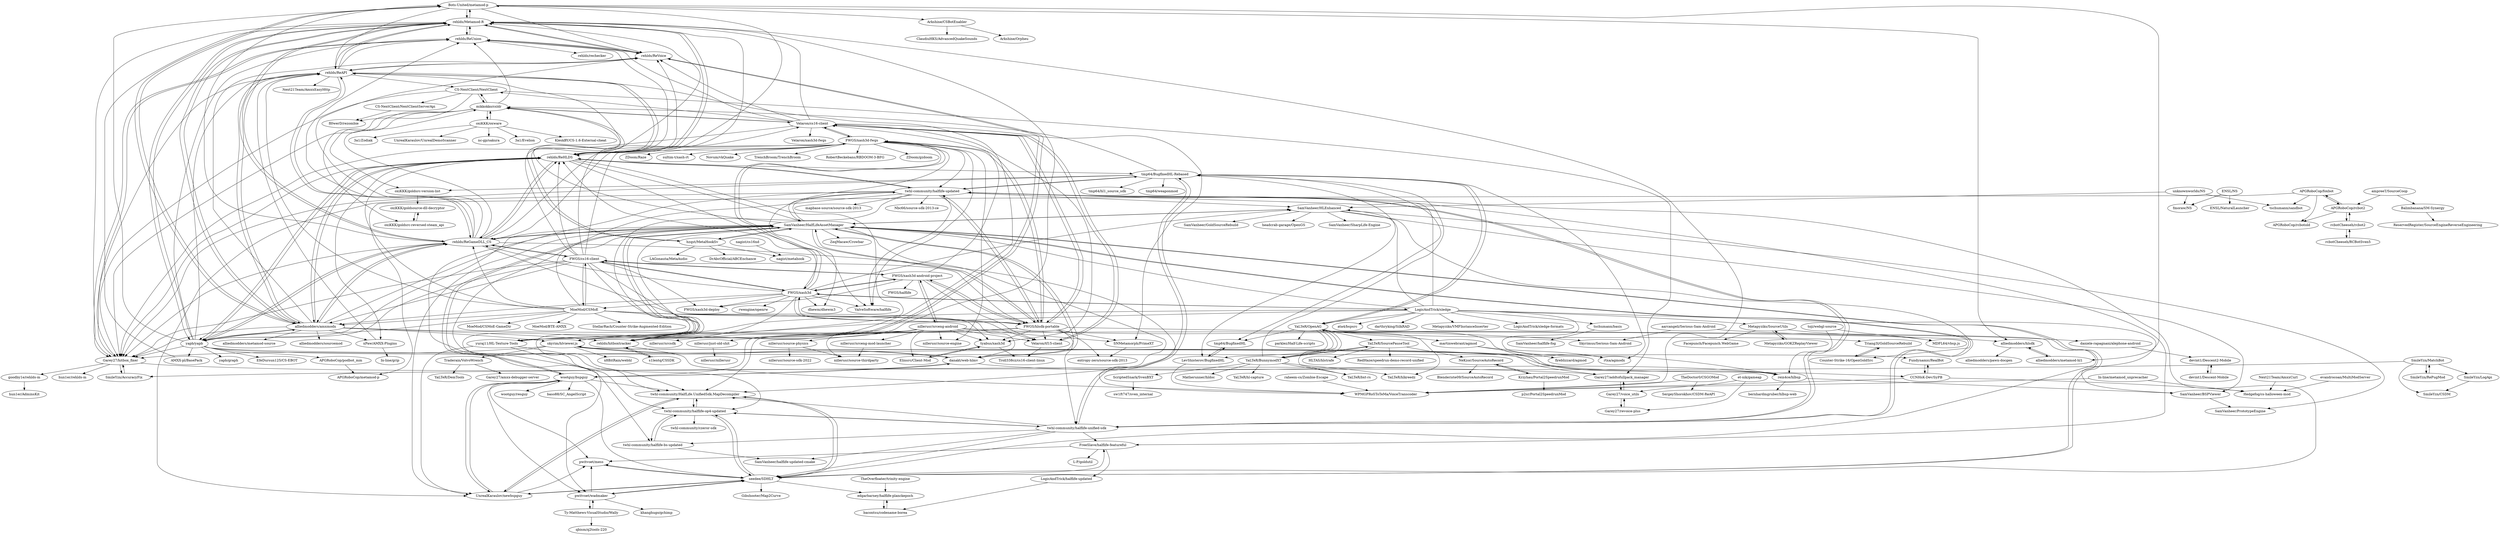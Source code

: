 digraph G {
"Bots-United/metamod-p" -> "rehlds/Metamod-R"
"Bots-United/metamod-p" -> "rehlds/ReVoice"
"Bots-United/metamod-p" -> "alliedmodders/metamod-hl1"
"Bots-United/metamod-p" -> "alliedmodders/amxmodx"
"Bots-United/metamod-p" -> "Arkshine/CSBotEnabler"
"Bots-United/metamod-p" -> "rehlds/ReAPI"
"Bots-United/metamod-p" -> "alliedmodders/hlsdk"
"alliedmodders/amxmodx" -> "rehlds/ReHLDS"
"alliedmodders/amxmodx" -> "rehlds/ReAPI"
"alliedmodders/amxmodx" -> "rehlds/ReGameDLL_CS"
"alliedmodders/amxmodx" -> "rehlds/Metamod-R"
"alliedmodders/amxmodx" -> "Bots-United/metamod-p"
"alliedmodders/amxmodx" -> "yapb/yapb"
"alliedmodders/amxmodx" -> "rehlds/ReVoice"
"alliedmodders/amxmodx" -> "Garey27/hitbox_fixer"
"alliedmodders/amxmodx" -> "alliedmodders/metamod-source" ["e"=1]
"alliedmodders/amxmodx" -> "SamVanheer/HalfLifeAssetManager"
"alliedmodders/amxmodx" -> "xPaw/AMXX-Plugins"
"alliedmodders/amxmodx" -> "alliedmodders/sourcemod" ["e"=1]
"alliedmodders/amxmodx" -> "alliedmodders/hlsdk"
"alliedmodders/amxmodx" -> "skyrim/hlviewer.js"
"alliedmodders/amxmodx" -> "rehlds/hitboxtracker"
"AMXX-pl/BasePack" -> "rehlds/Metamod-R"
"FWGS/xash3d-fwgs" -> "FWGS/xash3d"
"FWGS/xash3d-fwgs" -> "FWGS/hlsdk-portable"
"FWGS/xash3d-fwgs" -> "Velaron/cs16-client"
"FWGS/xash3d-fwgs" -> "nillerusr/source-engine" ["e"=1]
"FWGS/xash3d-fwgs" -> "ZDoom/Raze" ["e"=1]
"FWGS/xash3d-fwgs" -> "sultim-t/xash-rt" ["e"=1]
"FWGS/xash3d-fwgs" -> "ValveSoftware/halflife" ["e"=1]
"FWGS/xash3d-fwgs" -> "twhl-community/halflife-updated"
"FWGS/xash3d-fwgs" -> "dhewm/dhewm3" ["e"=1]
"FWGS/xash3d-fwgs" -> "Novum/vkQuake" ["e"=1]
"FWGS/xash3d-fwgs" -> "TrenchBroom/TrenchBroom" ["e"=1]
"FWGS/xash3d-fwgs" -> "RobertBeckebans/RBDOOM-3-BFG" ["e"=1]
"FWGS/xash3d-fwgs" -> "ZDoom/gzdoom" ["e"=1]
"FWGS/xash3d-fwgs" -> "rehlds/ReHLDS"
"FWGS/xash3d-fwgs" -> "rehlds/ReGameDLL_CS"
"twhl-community/halflife-updated" -> "twhl-community/halflife-unified-sdk"
"twhl-community/halflife-updated" -> "SamVanheer/HalfLifeAssetManager"
"twhl-community/halflife-updated" -> "twhl-community/halflife-op4-updated"
"twhl-community/halflife-updated" -> "FWGS/hlsdk-portable"
"twhl-community/halflife-updated" -> "mapbase-source/source-sdk-2013" ["e"=1]
"twhl-community/halflife-updated" -> "tmp64/BugfixedHL-Rebased"
"twhl-community/halflife-updated" -> "twhl-community/HalfLife.UnifiedSdk.MapDecompiler"
"twhl-community/halflife-updated" -> "twhl-community/halflife-bs-updated"
"twhl-community/halflife-updated" -> "ValveSoftware/halflife" ["e"=1]
"twhl-community/halflife-updated" -> "seedee/SDHLT"
"twhl-community/halflife-updated" -> "Nbc66/source-sdk-2013-ce" ["e"=1]
"twhl-community/halflife-updated" -> "rehlds/ReHLDS"
"twhl-community/halflife-updated" -> "UnrealKaraulov/newbspguy"
"twhl-community/halflife-updated" -> "FreeSlave/halflife-featureful"
"twhl-community/halflife-updated" -> "SamVanheer/HLEnhanced"
"twhl-community/halflife-op4-updated" -> "twhl-community/halflife-bs-updated"
"twhl-community/halflife-op4-updated" -> "twhl-community/HalfLife.UnifiedSdk.MapDecompiler"
"twhl-community/halflife-op4-updated" -> "twhl-community/halflife-unified-sdk"
"twhl-community/halflife-op4-updated" -> "seedee/SDHLT"
"twhl-community/halflife-op4-updated" -> "twhl-community/czeror-sdk"
"rcbotCheeseh/RCBotSven5" -> "rcbotCheeseh/rcbot2"
"MoeMod/CSMoE" -> "MoeMod/CSMoE-GameDir"
"MoeMod/CSMoE" -> "rehlds/ReAPI"
"MoeMod/CSMoE" -> "MoeMod/BTE-AMXX"
"MoeMod/CSMoE" -> "rehlds/ReGameDLL_CS"
"MoeMod/CSMoE" -> "StellarRach/Counter-Strike-Augmented-Edition"
"MoeMod/CSMoE" -> "FWGS/hlsdk-portable"
"MoeMod/CSMoE" -> "Velaron/tf15-client"
"MoeMod/CSMoE" -> "FWGS/cs16-client"
"MoeMod/CSMoE" -> "SamVanheer/HalfLifeAssetManager"
"MoeMod/CSMoE" -> "tyabus/xash3d"
"MoeMod/CSMoE" -> "danakt/web-hlmv"
"MoeMod/CSMoE" -> "rehlds/ReHLDS"
"MoeMod/CSMoE" -> "alliedmodders/amxmodx"
"MoeMod/CSMoE" -> "yapb/yapb"
"MoeMod/CSMoE" -> "rehlds/hitboxtracker"
"et-nik/gameap" -> "Garey27/revoice-plus"
"et-nik/gameap" -> "Garey27/voice_utils"
"unknownworlds/NS" -> "fmoraw/NS"
"unknownworlds/NS" -> "SamVanheer/HLEnhanced"
"unknownworlds/NS" -> "tschumann/sandbot"
"NeKzor/SourceAutoRecord" -> "Krzyhau/Portal2SpeedrunMod"
"NeKzor/SourceAutoRecord" -> "Blenderiste09/SourceAutoRecord"
"YaLTeR/SourcePauseTool" -> "YaLTeR/BunnymodXT"
"YaLTeR/SourcePauseTool" -> "NeKzor/SourceAutoRecord"
"YaLTeR/SourcePauseTool" -> "HLTAS/hlstrafe"
"YaLTeR/SourcePauseTool" -> "RedHaze/speedrun-demo-record-unified"
"ENSL/NS" -> "ENSL/NaturalLauncher"
"ENSL/NS" -> "fmoraw/NS"
"alliedmodders/metamod-hl1" -> "alliedmodders/hlsdk"
"tmp64/BugfixedHL" -> "LevShisterov/BugfixedHL"
"skyrim/hlviewer.js" -> "rein4ce/hlbsp"
"skyrim/hlviewer.js" -> "danakt/web-hlmv"
"skyrim/hlviewer.js" -> "x8BitRain/webhl"
"skyrim/hlviewer.js" -> "Garey27/hitbox_fixer"
"skyrim/hlviewer.js" -> "Garey27/addtofullpack_manager"
"skyrim/hlviewer.js" -> "Traderain/VolvoWrench"
"danakt/web-hlmv" -> "skyrim/hlviewer.js"
"danakt/web-hlmv" -> "rein4ce/hlbsp"
"danakt/web-hlmv" -> "wootguy/bspguy"
"danakt/web-hlmv" -> "SamVanheer/HalfLifeAssetManager"
"daniele-rapagnani/alephone-android" -> "devint1/Descent2-Mobile"
"Balimbanana/SM-Synergy" -> "ReservedRegister/SourceEngineReverseEngineering"
"rehlds/hitboxtracker" -> "rehlds/ReVoice"
"rehlds/hitboxtracker" -> "WPMGPRoSToTeMa/VoiceTranscoder"
"rehlds/hitboxtracker" -> "s1lentq/CSSDK"
"TheDoctor0/CSGOMod" -> "SergeyShorokhov/CSDM-ReAPI"
"TheDoctor0/CSGOMod" -> "WPMGPRoSToTeMa/VoiceTranscoder"
"aarcangeli/Serious-Sam-Android" -> "Skyrimus/Serious-Sam-Android"
"aarcangeli/Serious-Sam-Android" -> "daniele-rapagnani/alephone-android"
"APGRoboCop/podbot_mm" -> "APGRoboCop/metamod-p"
"APGRoboCop/rcbot2" -> "rcbotCheeseh/rcbot2"
"APGRoboCop/rcbot2" -> "APGRoboCop/foxbot"
"APGRoboCop/rcbot2" -> "APGRoboCop/rcbotold"
"Metapyziks/GOKZReplayViewer" -> "Metapyziks/SourceUtils"
"rcbotCheeseh/rcbot2" -> "rcbotCheeseh/RCBotSven5"
"rcbotCheeseh/rcbot2" -> "APGRoboCop/rcbot2"
"s1lentq/CSSDK" -> "rehlds/hitboxtracker"
"yapb/yapb" -> "rehlds/Metamod-R"
"yapb/yapb" -> "rehlds/ReGameDLL_CS"
"yapb/yapb" -> "rehlds/ReHLDS"
"yapb/yapb" -> "alliedmodders/amxmodx"
"yapb/yapb" -> "rehlds/ReAPI"
"yapb/yapb" -> "CCNHsK-Dev/SyPB"
"yapb/yapb" -> "EfeDursun125/CS-EBOT"
"yapb/yapb" -> "Bots-United/metamod-p"
"yapb/yapb" -> "Fundynamic/RealBot"
"yapb/yapb" -> "yapb/graph"
"yapb/yapb" -> "SamVanheer/HalfLifeAssetManager"
"yapb/yapb" -> "Garey27/hitbox_fixer"
"yapb/yapb" -> "APGRoboCop/podbot_mm"
"yapb/yapb" -> "AMXX-pl/BasePack"
"yapb/yapb" -> "rehlds/ReUnion"
"seedee/SDHLT" -> "pwitvoet/mess"
"seedee/SDHLT" -> "twhl-community/HalfLife.UnifiedSdk.MapDecompiler"
"seedee/SDHLT" -> "edgarbarney/halflife-planckepoch"
"seedee/SDHLT" -> "twhl-community/halflife-op4-updated"
"seedee/SDHLT" -> "Gibshooter/Map2Curve"
"seedee/SDHLT" -> "pwitvoet/wadmaker"
"seedee/SDHLT" -> "FreeSlave/halflife-featureful"
"seedee/SDHLT" -> "SamVanheer/HalfLifeAssetManager"
"seedee/SDHLT" -> "UnrealKaraulov/newbspguy"
"alliedmodders/hlsdk" -> "alliedmodders/metamod-hl1"
"alliedmodders/hlsdk" -> "alliedmodders/pawn-docgen"
"ampreeT/SourceCoop" -> "Balimbanana/SM-Synergy"
"ampreeT/SourceCoop" -> "APGRoboCop/rcbot2"
"nillerusr/srceng-android" -> "nillerusr/srceng-mod-launcher"
"nillerusr/srceng-android" -> "nillerusr/srcsdk"
"nillerusr/srceng-android" -> "nillerusr/just-old-shit"
"nillerusr/srceng-android" -> "nillerusr/source-engine" ["e"=1]
"nillerusr/srceng-android" -> "Elinsrc/Client-Mod"
"nillerusr/srceng-android" -> "tyabus/xash3d"
"nillerusr/srceng-android" -> "nillerusr/source-thirdparty"
"nillerusr/srceng-android" -> "SNMetamorph/PrimeXT"
"nillerusr/srceng-android" -> "Velaron/tf15-client"
"nillerusr/srceng-android" -> "nillerusr/source-physics"
"nillerusr/srceng-android" -> "FWGS/xash3d-android-project"
"nillerusr/srceng-android" -> "Skyrimus/Serious-Sam-Android"
"tmp64/BugfixedHL-Rebased" -> "LevShisterov/BugfixedHL"
"tmp64/BugfixedHL-Rebased" -> "YaLTeR/OpenAG"
"tmp64/BugfixedHL-Rebased" -> "rtxa/agmodx"
"tmp64/BugfixedHL-Rebased" -> "tmp64/hl1_source_sdk"
"tmp64/BugfixedHL-Rebased" -> "twhl-community/halflife-unified-sdk"
"tmp64/BugfixedHL-Rebased" -> "tmp64/BugfixedHL"
"tmp64/BugfixedHL-Rebased" -> "Garey27/hitbox_fixer"
"tmp64/BugfixedHL-Rebased" -> "oxiKKK/goldsrc-version-list"
"tmp64/BugfixedHL-Rebased" -> "tmp64/weaponmod"
"tmp64/BugfixedHL-Rebased" -> "mikkokko/csldr"
"tmp64/BugfixedHL-Rebased" -> "twhl-community/halflife-updated"
"toji/webgl-source" -> "rein4ce/hlbsp"
"toji/webgl-source" -> "MDFL64/vbsp.js"
"Velaron/tf15-client" -> "Velaron/cs16-client"
"Velaron/tf15-client" -> "Troll338cz/cs16-client-linux"
"yuraj11/HL-Texture-Tools" -> "SamVanheer/HalfLifeAssetManager"
"yuraj11/HL-Texture-Tools" -> "twhl-community/HalfLife.UnifiedSdk.MapDecompiler"
"yuraj11/HL-Texture-Tools" -> "pwitvoet/wadmaker"
"yuraj11/HL-Texture-Tools" -> "UnrealKaraulov/newbspguy"
"wootguy/bspguy" -> "UnrealKaraulov/newbspguy"
"wootguy/bspguy" -> "pwitvoet/mess"
"wootguy/bspguy" -> "twhl-community/HalfLife.UnifiedSdk.MapDecompiler"
"wootguy/bspguy" -> "SamVanheer/HalfLifeAssetManager"
"wootguy/bspguy" -> "danakt/web-hlmv"
"wootguy/bspguy" -> "wootguy/resguy"
"wootguy/bspguy" -> "baso88/SC_AngelScript"
"wootguy/bspguy" -> "seedee/SDHLT"
"wootguy/bspguy" -> "pwitvoet/wadmaker"
"SNMetamorph/PrimeXT" -> "entropy-zero/source-sdk-2013"
"Krzyhau/Portal2SpeedrunMod" -> "NeKzor/SourceAutoRecord"
"Krzyhau/Portal2SpeedrunMod" -> "p2sr/Portal2SpeedrunMod"
"YaLTeR/BunnymodXT" -> "YaLTeR/OpenAG"
"YaLTeR/BunnymodXT" -> "YaLTeR/SourcePauseTool"
"YaLTeR/BunnymodXT" -> "YaLTeR/bxt-rs"
"YaLTeR/BunnymodXT" -> "YaLTeR/hl-capture"
"YaLTeR/BunnymodXT" -> "tmp64/BugfixedHL-Rebased"
"YaLTeR/BunnymodXT" -> "ScriptedSnark/SvenBXT"
"YaLTeR/BunnymodXT" -> "YaLTeR/hlkreedz"
"YaLTeR/BunnymodXT" -> "Matherunner/hldoc"
"tyabus/xash3d" -> "Troll338cz/cs16-client-linux"
"tyabus/xash3d" -> "Elinsrc/Client-Mod"
"Garey27/addtofullpack_manager" -> "Garey27/voice_utils"
"pwitvoet/mess" -> "seedee/SDHLT"
"LogicAndTrick/halflife-updated" -> "bacontsu/codename-borea"
"rehlds/ReGameDLL_CS" -> "rehlds/ReHLDS"
"rehlds/ReGameDLL_CS" -> "rehlds/ReAPI"
"rehlds/ReGameDLL_CS" -> "rehlds/Metamod-R"
"rehlds/ReGameDLL_CS" -> "alliedmodders/amxmodx"
"rehlds/ReGameDLL_CS" -> "yapb/yapb"
"rehlds/ReGameDLL_CS" -> "rehlds/ReVoice"
"rehlds/ReGameDLL_CS" -> "Garey27/hitbox_fixer"
"rehlds/ReGameDLL_CS" -> "rehlds/ReUnion"
"rehlds/ReGameDLL_CS" -> "SamVanheer/HalfLifeAssetManager"
"rehlds/ReGameDLL_CS" -> "Bots-United/metamod-p"
"rehlds/ReGameDLL_CS" -> "FWGS/cs16-client"
"rehlds/ReGameDLL_CS" -> "rehlds/hitboxtracker"
"rehlds/ReGameDLL_CS" -> "mikkokko/csldr"
"rehlds/ReGameDLL_CS" -> "Velaron/cs16-client"
"rehlds/ReGameDLL_CS" -> "WPMGPRoSToTeMa/VoiceTranscoder"
"rehlds/ReHLDS" -> "rehlds/ReGameDLL_CS"
"rehlds/ReHLDS" -> "rehlds/ReAPI"
"rehlds/ReHLDS" -> "rehlds/Metamod-R"
"rehlds/ReHLDS" -> "alliedmodders/amxmodx"
"rehlds/ReHLDS" -> "yapb/yapb"
"rehlds/ReHLDS" -> "Bots-United/metamod-p"
"rehlds/ReHLDS" -> "rehlds/ReVoice"
"rehlds/ReHLDS" -> "SamVanheer/HalfLifeAssetManager"
"rehlds/ReHLDS" -> "rehlds/ReUnion"
"rehlds/ReHLDS" -> "Garey27/hitbox_fixer"
"rehlds/ReHLDS" -> "xPaw/AMXX-Plugins"
"rehlds/ReHLDS" -> "twhl-community/halflife-updated"
"rehlds/ReHLDS" -> "rehlds/hitboxtracker"
"rehlds/ReHLDS" -> "ValveSoftware/halflife" ["e"=1]
"rehlds/ReHLDS" -> "tmp64/BugfixedHL-Rebased"
"FWGS/xash3d" -> "FWGS/xash3d-fwgs"
"FWGS/xash3d" -> "FWGS/xash3d-android-project"
"FWGS/xash3d" -> "FWGS/cs16-client"
"FWGS/xash3d" -> "FWGS/hlsdk-portable"
"FWGS/xash3d" -> "rehlds/ReHLDS"
"FWGS/xash3d" -> "LogicAndTrick/sledge"
"FWGS/xash3d" -> "FWGS/xash3d-deploy"
"FWGS/xash3d" -> "rehlds/ReGameDLL_CS"
"FWGS/xash3d" -> "SamVanheer/HLEnhanced"
"FWGS/xash3d" -> "alliedmodders/amxmodx"
"FWGS/xash3d" -> "ValveSoftware/halflife" ["e"=1]
"FWGS/xash3d" -> "skyrim/hlviewer.js"
"FWGS/xash3d" -> "MoeMod/CSMoE"
"FWGS/xash3d" -> "dhewm/dhewm3" ["e"=1]
"FWGS/xash3d" -> "rwengine/openrw" ["e"=1]
"twhl-community/halflife-bs-updated" -> "twhl-community/halflife-op4-updated"
"twhl-community/halflife-bs-updated" -> "SamVanheer/halflife-updated-cmake"
"xPaw/AMXX-Plugins" -> "In-line/grip"
"xPaw/AMXX-Plugins" -> "rehlds/ReAPI"
"hzqst/MetaHookSv" -> "DrAbcOfficial/ABCEnchance"
"hzqst/MetaHookSv" -> "nagist/metahook"
"hzqst/MetaHookSv" -> "mikkokko/csldr"
"hzqst/MetaHookSv" -> "SamVanheer/HalfLifeAssetManager"
"hzqst/MetaHookSv" -> "LAGonauta/MetaAudio" ["e"=1]
"mikkokko/csldr" -> "CS-NextClient/NextClient"
"mikkokko/csldr" -> "Garey27/hitbox_fixer"
"mikkokko/csldr" -> "rehlds/ReUnion"
"mikkokko/csldr" -> "Velaron/cs16-client"
"mikkokko/csldr" -> "oxiKKK/goldsrc-reversed-steam_api"
"mikkokko/csldr" -> "hzqst/MetaHookSv"
"mikkokko/csldr" -> "oxiKKK/oxware"
"mikkokko/csldr" -> "oxiKKK/goldsrc-version-list"
"FWGS/xash3d-android-project" -> "FWGS/cs16-client"
"FWGS/xash3d-android-project" -> "FWGS/xash3d"
"FWGS/xash3d-android-project" -> "FWGS/xash3d-deploy"
"FWGS/xash3d-android-project" -> "FWGS/hlsdk-portable"
"FWGS/xash3d-android-project" -> "FWGS/halflife"
"FWGS/xash3d-android-project" -> "nillerusr/srceng-android"
"FWGS/xash3d-android-project" -> "Velaron/tf15-client"
"FWGS/xash3d-android-project" -> "Velaron/cs16-client"
"pwitvoet/wadmaker" -> "Ty-Matthews-VisualStudio/Wally"
"pwitvoet/wadmaker" -> "pwitvoet/mess"
"pwitvoet/wadmaker" -> "seedee/SDHLT"
"pwitvoet/wadmaker" -> "khanghugo/gchimp"
"nagist/cs16nd" -> "nagist/metahook"
"CCNHsK-Dev/SyPB" -> "Fundynamic/RealBot"
"CCNHsK-Dev/SyPB" -> "WPMGPRoSToTeMa/VoiceTranscoder"
"CCNHsK-Dev/SyPB" -> "Hedgefog/cs-halloween-mod"
"nillerusr/source-physics" -> "nillerusr/source-thirdparty"
"nillerusr/source-physics" -> "nillerusr/source-sdk-2022"
"UnrealKaraulov/newbspguy" -> "wootguy/bspguy"
"UnrealKaraulov/newbspguy" -> "twhl-community/HalfLife.UnifiedSdk.MapDecompiler"
"UnrealKaraulov/newbspguy" -> "pwitvoet/mess"
"UnrealKaraulov/newbspguy" -> "seedee/SDHLT"
"nillerusr/just-old-shit" -> "nillerusr/nillerusr"
"Garey27/revoice-plus" -> "Garey27/voice_utils"
"Garey27/voice_utils" -> "Garey27/revoice-plus"
"Garey27/voice_utils" -> "Garey27/addtofullpack_manager"
"edgarbarney/halflife-planckepoch" -> "bacontsu/codename-borea"
"FWGS/cs16-client" -> "FWGS/xash3d-android-project"
"FWGS/cs16-client" -> "FWGS/xash3d"
"FWGS/cs16-client" -> "rehlds/ReGameDLL_CS"
"FWGS/cs16-client" -> "rehlds/ReHLDS"
"FWGS/cs16-client" -> "FWGS/hlsdk-portable"
"FWGS/cs16-client" -> "MoeMod/CSMoE"
"FWGS/cs16-client" -> "rehlds/ReAPI"
"FWGS/cs16-client" -> "alliedmodders/amxmodx"
"FWGS/cs16-client" -> "skyrim/hlviewer.js"
"FWGS/cs16-client" -> "rehlds/Metamod-R"
"FWGS/cs16-client" -> "rehlds/hitboxtracker"
"FWGS/cs16-client" -> "FWGS/xash3d-deploy"
"FWGS/cs16-client" -> "Garey27/hitbox_fixer"
"FWGS/cs16-client" -> "FWGS/xash3d-fwgs"
"FWGS/cs16-client" -> "yapb/yapb"
"SmileYzn/RePugMod" -> "SmileYzn/MatchBot"
"bacontsu/codename-borea" -> "edgarbarney/halflife-planckepoch"
"twhl-community/halflife-unified-sdk" -> "twhl-community/halflife-bs-updated"
"twhl-community/halflife-unified-sdk" -> "twhl-community/halflife-op4-updated"
"twhl-community/halflife-unified-sdk" -> "twhl-community/halflife-updated"
"twhl-community/halflife-unified-sdk" -> "SamVanheer/halflife-updated-cmake"
"twhl-community/halflife-unified-sdk" -> "FreeSlave/halflife-featureful"
"twhl-community/halflife-unified-sdk" -> "twhl-community/HalfLife.UnifiedSdk.MapDecompiler"
"twhl-community/halflife-unified-sdk" -> "SamVanheer/HalfLifeAssetManager"
"twhl-community/halflife-unified-sdk" -> "seedee/SDHLT"
"twhl-community/halflife-unified-sdk" -> "tmp64/BugfixedHL-Rebased"
"Elinsrc/Client-Mod" -> "tyabus/xash3d"
"rehlds/ReVoice" -> "rehlds/hitboxtracker"
"rehlds/ReVoice" -> "rehlds/ReUnion"
"rehlds/ReVoice" -> "rehlds/ReAPI"
"rehlds/ReVoice" -> "rehlds/Metamod-R"
"evandrocoan/MultiModServer" -> "Hedgefog/cs-halloween-mod"
"ScriptedSnark/SvenBXT" -> "sw1ft747/sven_internal"
"Garey27/hitbox_fixer" -> "SmileYzn/AccuracyFix"
"Garey27/hitbox_fixer" -> "Garey27/addtofullpack_manager"
"Garey27/hitbox_fixer" -> "hun1er/rehlds-m"
"Garey27/hitbox_fixer" -> "rehlds/ReUnion"
"Garey27/hitbox_fixer" -> "goodby1e/rehlds-m"
"devint1/Descent-Mobile" -> "devint1/Descent2-Mobile"
"nillerusr/srceng-mod-launcher" -> "nillerusr/source-thirdparty"
"oxiKKK/goldsrc-version-list" -> "oxiKKK/goldsource-dll-decryptor"
"rehlds/ReAPI" -> "rehlds/Metamod-R"
"rehlds/ReAPI" -> "rehlds/ReGameDLL_CS"
"rehlds/ReAPI" -> "rehlds/ReHLDS"
"rehlds/ReAPI" -> "rehlds/ReVoice"
"rehlds/ReAPI" -> "Garey27/hitbox_fixer"
"rehlds/ReAPI" -> "alliedmodders/amxmodx"
"rehlds/ReAPI" -> "rehlds/ReUnion"
"rehlds/ReAPI" -> "rehlds/hitboxtracker"
"rehlds/ReAPI" -> "Next21Team/AmxxEasyHttp"
"rehlds/ReAPI" -> "CS-NextClient/NextClient"
"FWGS/hlsdk-portable" -> "FWGS/xash3d-fwgs"
"FWGS/hlsdk-portable" -> "SamVanheer/HalfLifeAssetManager"
"FWGS/hlsdk-portable" -> "twhl-community/halflife-updated"
"FWGS/hlsdk-portable" -> "FWGS/xash3d"
"FWGS/hlsdk-portable" -> "Velaron/tf15-client"
"FWGS/hlsdk-portable" -> "Velaron/cs16-client"
"FWGS/hlsdk-portable" -> "twhl-community/halflife-unified-sdk"
"FWGS/hlsdk-portable" -> "twhl-community/HalfLife.UnifiedSdk.MapDecompiler"
"FWGS/hlsdk-portable" -> "yuraj11/HL-Texture-Tools"
"FWGS/hlsdk-portable" -> "SNMetamorph/PrimeXT"
"FWGS/hlsdk-portable" -> "FWGS/xash3d-android-project"
"FWGS/hlsdk-portable" -> "entropy-zero/source-sdk-2013"
"FWGS/hlsdk-portable" -> "tyabus/xash3d"
"FWGS/hlsdk-portable" -> "wootguy/bspguy"
"FWGS/hlsdk-portable" -> "seedee/SDHLT"
"TheOverfloater/trinity-engine" -> "edgarbarney/halflife-planckepoch"
"twhl-community/HalfLife.UnifiedSdk.MapDecompiler" -> "seedee/SDHLT"
"twhl-community/HalfLife.UnifiedSdk.MapDecompiler" -> "twhl-community/halflife-op4-updated"
"twhl-community/HalfLife.UnifiedSdk.MapDecompiler" -> "UnrealKaraulov/newbspguy"
"SamVanheer/HalfLifeAssetManager" -> "yuraj11/HL-Texture-Tools"
"SamVanheer/HalfLifeAssetManager" -> "twhl-community/halflife-updated"
"SamVanheer/HalfLifeAssetManager" -> "seedee/SDHLT"
"SamVanheer/HalfLifeAssetManager" -> "twhl-community/HalfLife.UnifiedSdk.MapDecompiler"
"SamVanheer/HalfLifeAssetManager" -> "SamVanheer/HLEnhanced"
"SamVanheer/HalfLifeAssetManager" -> "twhl-community/halflife-unified-sdk"
"SamVanheer/HalfLifeAssetManager" -> "wootguy/bspguy"
"SamVanheer/HalfLifeAssetManager" -> "UnrealKaraulov/newbspguy"
"SamVanheer/HalfLifeAssetManager" -> "twhl-community/halflife-op4-updated"
"SamVanheer/HalfLifeAssetManager" -> "rehlds/Metamod-R"
"SamVanheer/HalfLifeAssetManager" -> "danakt/web-hlmv"
"SamVanheer/HalfLifeAssetManager" -> "rehlds/ReGameDLL_CS"
"SamVanheer/HalfLifeAssetManager" -> "FWGS/hlsdk-portable"
"SamVanheer/HalfLifeAssetManager" -> "hzqst/MetaHookSv"
"SamVanheer/HalfLifeAssetManager" -> "ZeqMacaw/Crowbar" ["e"=1]
"goodby1e/rehlds-m" -> "hun1er/AdminsKit"
"Ty-Matthews-VisualStudio/Wally" -> "pwitvoet/wadmaker"
"Ty-Matthews-VisualStudio/Wally" -> "qbism/q2tools-220"
"Arkshine/CSBotEnabler" -> "ClaudiuHKS/AdvancedQuakeSounds"
"Arkshine/CSBotEnabler" -> "Arkshine/Orpheu"
"devint1/Descent2-Mobile" -> "devint1/Descent-Mobile"
"oxiKKK/goldsource-dll-decryptor" -> "oxiKKK/goldsrc-reversed-steam_api"
"tschumann/basis" -> "SamVanheer/halflife-fog"
"In-line/metamod_unprecacher" -> "WPMGPRoSToTeMa/VoiceTranscoder"
"In-line/metamod_unprecacher" -> "Hedgefog/cs-halloween-mod"
"oxiKKK/goldsrc-reversed-steam_api" -> "oxiKKK/goldsource-dll-decryptor"
"Velaron/cs16-client" -> "Velaron/tf15-client"
"Velaron/cs16-client" -> "rehlds/ReUnion"
"Velaron/cs16-client" -> "mikkokko/csldr"
"Velaron/cs16-client" -> "SNMetamorph/PrimeXT"
"Velaron/cs16-client" -> "tyabus/xash3d"
"Velaron/cs16-client" -> "rehlds/Metamod-R"
"Velaron/cs16-client" -> "FWGS/hlsdk-portable"
"Velaron/cs16-client" -> "rehlds/ReVoice"
"Velaron/cs16-client" -> "CS-NextClient/NextClient"
"Velaron/cs16-client" -> "Velaron/xash3d-fwgs"
"Velaron/cs16-client" -> "FWGS/xash3d-fwgs"
"Velaron/cs16-client" -> "Garey27/hitbox_fixer"
"SmileYzn/AccuracyFix" -> "Garey27/hitbox_fixer"
"FreeSlave/halflife-featureful" -> "pwitvoet/mess"
"FreeSlave/halflife-featureful" -> "L-P/goldutil"
"FreeSlave/halflife-featureful" -> "LogicAndTrick/halflife-updated"
"Traderain/VolvoWrench" -> "Garey27/amxx-debugger-server"
"Traderain/VolvoWrench" -> "YaLTeR/DemTools"
"YaLTeR/OpenAG" -> "YaLTeR/BunnymodXT"
"YaLTeR/OpenAG" -> "tmp64/BugfixedHL-Rebased"
"YaLTeR/OpenAG" -> "martinwebrant/agmod"
"YaLTeR/OpenAG" -> "rtxa/agmodx"
"YaLTeR/OpenAG" -> "YaLTeR/bxt-rs"
"YaLTeR/OpenAG" -> "LevShisterov/BugfixedHL"
"YaLTeR/OpenAG" -> "YaLTeR/hlkreedz"
"YaLTeR/OpenAG" -> "Triang3l/GoldSourceRebuild"
"YaLTeR/OpenAG" -> "parklez/Half-Life-scripts"
"YaLTeR/OpenAG" -> "YaLTeR/SourcePauseTool"
"YaLTeR/OpenAG" -> "tmp64/BugfixedHL"
"APGRoboCop/foxbot" -> "APGRoboCop/rcbot2"
"APGRoboCop/foxbot" -> "APGRoboCop/rcbotold"
"APGRoboCop/foxbot" -> "tschumann/sandbot"
"APGRoboCop/foxbot" -> "APGRoboCop/metamod-p"
"oxiKKK/oxware" -> "nc-gp/sakura"
"oxiKKK/oxware" -> "3a1/Evelion"
"oxiKKK/oxware" -> "KleskBY/CS-1.6-External-cheat"
"oxiKKK/oxware" -> "mikkokko/csldr"
"oxiKKK/oxware" -> "3a1/Zodiak"
"oxiKKK/oxware" -> "UnrealKaraulov/UnrealDemoScanner"
"SmileYzn/MatchBot" -> "SmileYzn/RePugMod"
"SmileYzn/MatchBot" -> "SmileYzn/CSDM"
"SmileYzn/MatchBot" -> "SmileYzn/LogApi"
"SmileYzn/MatchBot" -> "SmileYzn/AccuracyFix"
"SamVanheer/HLEnhanced" -> "SamVanheer/BSPViewer"
"SamVanheer/HLEnhanced" -> "SamVanheer/GoldSourceRebuild"
"SamVanheer/HLEnhanced" -> "Counter-Strike-16/OpenGoldSrc"
"SamVanheer/HLEnhanced" -> "SamVanheer/PrototypeEngine"
"SamVanheer/HLEnhanced" -> "headcrab-garage/OpenGS"
"SamVanheer/HLEnhanced" -> "SamVanheer/HalfLifeAssetManager"
"SamVanheer/HLEnhanced" -> "SamVanheer/SharpLife-Engine"
"SamVanheer/BSPViewer" -> "SamVanheer/PrototypeEngine"
"Fundynamic/RealBot" -> "CCNHsK-Dev/SyPB"
"Next21Team/AmxxCurl" -> "Hedgefog/cs-halloween-mod"
"martinwebrant/agmod" -> "fireblizzard/agmod"
"martinwebrant/agmod" -> "rtxa/agmodx"
"SmileYzn/LogApi" -> "SmileYzn/CSDM"
"rehlds/Metamod-R" -> "rehlds/ReAPI"
"rehlds/Metamod-R" -> "Bots-United/metamod-p"
"rehlds/Metamod-R" -> "rehlds/ReGameDLL_CS"
"rehlds/Metamod-R" -> "rehlds/ReHLDS"
"rehlds/Metamod-R" -> "rehlds/ReUnion"
"rehlds/Metamod-R" -> "Garey27/hitbox_fixer"
"rehlds/Metamod-R" -> "rehlds/ReVoice"
"rehlds/Metamod-R" -> "WPMGPRoSToTeMa/VoiceTranscoder"
"rehlds/Metamod-R" -> "alliedmodders/amxmodx"
"rehlds/Metamod-R" -> "yapb/yapb"
"rehlds/Metamod-R" -> "rehlds/hitboxtracker"
"LogicAndTrick/sledge" -> "SamVanheer/HLEnhanced"
"LogicAndTrick/sledge" -> "rein4ce/hlbsp"
"LogicAndTrick/sledge" -> "SamVanheer/HalfLifeAssetManager"
"LogicAndTrick/sledge" -> "yuraj11/HL-Texture-Tools"
"LogicAndTrick/sledge" -> "Metapyziks/SourceUtils"
"LogicAndTrick/sledge" -> "ata4/bspsrc" ["e"=1]
"LogicAndTrick/sledge" -> "twhl-community/halflife-updated"
"LogicAndTrick/sledge" -> "skyrim/hlviewer.js"
"LogicAndTrick/sledge" -> "SamVanheer/BSPViewer"
"LogicAndTrick/sledge" -> "darthryking/SilkRAD" ["e"=1]
"LogicAndTrick/sledge" -> "FWGS/xash3d"
"LogicAndTrick/sledge" -> "Metapyziks/VMFInstanceInserter"
"LogicAndTrick/sledge" -> "LogicAndTrick/sledge-formats"
"LogicAndTrick/sledge" -> "YaLTeR/OpenAG"
"LogicAndTrick/sledge" -> "tschumann/basis"
"CS-NextClient/NextClient" -> "CS-NextClient/NextClientServerApi"
"CS-NextClient/NextClient" -> "Garey27/addtofullpack_manager"
"CS-NextClient/NextClient" -> "fl0werD/rezombie"
"CS-NextClient/NextClient" -> "Garey27/hitbox_fixer"
"CS-NextClient/NextClient" -> "mikkokko/csldr"
"rein4ce/hlbsp" -> "skyrim/hlviewer.js"
"rein4ce/hlbsp" -> "SamVanheer/BSPViewer"
"rein4ce/hlbsp" -> "bernhardmgruber/hlbsp-web"
"Metapyziks/SourceUtils" -> "Metapyziks/GOKZReplayViewer"
"Metapyziks/SourceUtils" -> "MDFL64/vbsp.js"
"Metapyziks/SourceUtils" -> "Facepunch/Facepunch.WebGame"
"CS-NextClient/NextClientServerApi" -> "fl0werD/rezombie"
"LevShisterov/BugfixedHL" -> "tmp64/BugfixedHL"
"LevShisterov/BugfixedHL" -> "WPMGPRoSToTeMa/VoiceTranscoder"
"rehlds/ReUnion" -> "rehlds/ReVoice"
"rehlds/ReUnion" -> "rehlds/rechecker"
"rehlds/ReUnion" -> "Garey27/hitbox_fixer"
"rehlds/ReUnion" -> "rehlds/Metamod-R"
"raheem-cs/Zombie-Escape" -> "WPMGPRoSToTeMa/VoiceTranscoder"
"Triang3l/GoldSourceRebuild" -> "Counter-Strike-16/OpenGoldSrc"
"Counter-Strike-16/OpenGoldSrc" -> "Triang3l/GoldSourceRebuild"
"Bots-United/metamod-p" ["l"="-55.924,16.246"]
"rehlds/Metamod-R" ["l"="-55.941,16.281"]
"rehlds/ReVoice" ["l"="-55.932,16.276"]
"alliedmodders/metamod-hl1" ["l"="-55.903,16.209"]
"alliedmodders/amxmodx" ["l"="-55.953,16.252"]
"Arkshine/CSBotEnabler" ["l"="-55.878,16.191"]
"rehlds/ReAPI" ["l"="-55.937,16.263"]
"alliedmodders/hlsdk" ["l"="-55.92,16.21"]
"rehlds/ReHLDS" ["l"="-55.963,16.29"]
"rehlds/ReGameDLL_CS" ["l"="-55.957,16.273"]
"yapb/yapb" ["l"="-55.926,16.288"]
"Garey27/hitbox_fixer" ["l"="-55.934,16.304"]
"alliedmodders/metamod-source" ["l"="-56.835,17.822"]
"SamVanheer/HalfLifeAssetManager" ["l"="-56.028,16.285"]
"xPaw/AMXX-Plugins" ["l"="-55.94,16.228"]
"alliedmodders/sourcemod" ["l"="-56.849,17.807"]
"skyrim/hlviewer.js" ["l"="-55.994,16.232"]
"rehlds/hitboxtracker" ["l"="-55.924,16.266"]
"AMXX-pl/BasePack" ["l"="-55.897,16.267"]
"FWGS/xash3d-fwgs" ["l"="-56.009,16.255"]
"FWGS/xash3d" ["l"="-56.007,16.28"]
"FWGS/hlsdk-portable" ["l"="-56.018,16.303"]
"Velaron/cs16-client" ["l"="-55.974,16.311"]
"nillerusr/source-engine" ["l"="-56.011,17"]
"ZDoom/Raze" ["l"="-11.229,1.859"]
"sultim-t/xash-rt" ["l"="-49.831,11.054"]
"ValveSoftware/halflife" ["l"="-9.557,1.96"]
"twhl-community/halflife-updated" ["l"="-56.038,16.305"]
"dhewm/dhewm3" ["l"="-9.642,1.839"]
"Novum/vkQuake" ["l"="-9.691,1.825"]
"TrenchBroom/TrenchBroom" ["l"="-9.73,1.865"]
"RobertBeckebans/RBDOOM-3-BFG" ["l"="-9.668,1.849"]
"ZDoom/gzdoom" ["l"="-9.579,1.24"]
"twhl-community/halflife-unified-sdk" ["l"="-56.045,16.324"]
"twhl-community/halflife-op4-updated" ["l"="-56.065,16.315"]
"mapbase-source/source-sdk-2013" ["l"="-56.079,16.962"]
"tmp64/BugfixedHL-Rebased" ["l"="-55.978,16.356"]
"twhl-community/HalfLife.UnifiedSdk.MapDecompiler" ["l"="-56.059,16.295"]
"twhl-community/halflife-bs-updated" ["l"="-56.068,16.333"]
"seedee/SDHLT" ["l"="-56.078,16.293"]
"Nbc66/source-sdk-2013-ce" ["l"="-56.081,16.985"]
"UnrealKaraulov/newbspguy" ["l"="-56.072,16.281"]
"FreeSlave/halflife-featureful" ["l"="-56.095,16.312"]
"SamVanheer/HLEnhanced" ["l"="-56.078,16.308"]
"twhl-community/czeror-sdk" ["l"="-56.093,16.334"]
"rcbotCheeseh/RCBotSven5" ["l"="-56.08,16.577"]
"rcbotCheeseh/rcbot2" ["l"="-56.087,16.558"]
"MoeMod/CSMoE" ["l"="-55.978,16.259"]
"MoeMod/CSMoE-GameDir" ["l"="-55.967,16.218"]
"MoeMod/BTE-AMXX" ["l"="-55.984,16.216"]
"StellarRach/Counter-Strike-Augmented-Edition" ["l"="-55.967,16.197"]
"Velaron/tf15-client" ["l"="-55.99,16.327"]
"FWGS/cs16-client" ["l"="-55.98,16.28"]
"tyabus/xash3d" ["l"="-56,16.339"]
"danakt/web-hlmv" ["l"="-56.032,16.24"]
"et-nik/gameap" ["l"="-55.814,16.296"]
"Garey27/revoice-plus" ["l"="-55.837,16.293"]
"Garey27/voice_utils" ["l"="-55.861,16.289"]
"unknownworlds/NS" ["l"="-56.129,16.394"]
"fmoraw/NS" ["l"="-56.171,16.407"]
"tschumann/sandbot" ["l"="-56.113,16.452"]
"NeKzor/SourceAutoRecord" ["l"="-55.909,16.518"]
"Krzyhau/Portal2SpeedrunMod" ["l"="-55.892,16.535"]
"Blenderiste09/SourceAutoRecord" ["l"="-55.913,16.543"]
"YaLTeR/SourcePauseTool" ["l"="-55.933,16.465"]
"YaLTeR/BunnymodXT" ["l"="-55.95,16.437"]
"HLTAS/hlstrafe" ["l"="-55.91,16.488"]
"RedHaze/speedrun-demo-record-unified" ["l"="-55.932,16.49"]
"ENSL/NS" ["l"="-56.204,16.416"]
"ENSL/NaturalLauncher" ["l"="-56.226,16.421"]
"tmp64/BugfixedHL" ["l"="-55.956,16.38"]
"LevShisterov/BugfixedHL" ["l"="-55.94,16.368"]
"rein4ce/hlbsp" ["l"="-56.044,16.214"]
"x8BitRain/webhl" ["l"="-56.005,16.19"]
"Garey27/addtofullpack_manager" ["l"="-55.907,16.282"]
"Traderain/VolvoWrench" ["l"="-55.988,16.169"]
"wootguy/bspguy" ["l"="-56.07,16.265"]
"daniele-rapagnani/alephone-android" ["l"="-56.185,16.49"]
"devint1/Descent2-Mobile" ["l"="-56.212,16.509"]
"Balimbanana/SM-Synergy" ["l"="-56.133,16.602"]
"ReservedRegister/SourceEngineReverseEngineering" ["l"="-56.143,16.621"]
"WPMGPRoSToTeMa/VoiceTranscoder" ["l"="-55.896,16.312"]
"s1lentq/CSSDK" ["l"="-55.9,16.248"]
"TheDoctor0/CSGOMod" ["l"="-55.845,16.345"]
"SergeyShorokhov/CSDM-ReAPI" ["l"="-55.817,16.359"]
"aarcangeli/Serious-Sam-Android" ["l"="-56.15,16.466"]
"Skyrimus/Serious-Sam-Android" ["l"="-56.1,16.429"]
"APGRoboCop/podbot_mm" ["l"="-55.968,16.375"]
"APGRoboCop/metamod-p" ["l"="-56.024,16.443"]
"APGRoboCop/rcbot2" ["l"="-56.095,16.535"]
"APGRoboCop/foxbot" ["l"="-56.082,16.494"]
"APGRoboCop/rcbotold" ["l"="-56.092,16.515"]
"Metapyziks/GOKZReplayViewer" ["l"="-56.061,16.129"]
"Metapyziks/SourceUtils" ["l"="-56.066,16.157"]
"CCNHsK-Dev/SyPB" ["l"="-55.863,16.311"]
"EfeDursun125/CS-EBOT" ["l"="-55.879,16.259"]
"Fundynamic/RealBot" ["l"="-55.879,16.299"]
"yapb/graph" ["l"="-55.888,16.284"]
"rehlds/ReUnion" ["l"="-55.944,16.299"]
"pwitvoet/mess" ["l"="-56.096,16.285"]
"edgarbarney/halflife-planckepoch" ["l"="-56.138,16.292"]
"Gibshooter/Map2Curve" ["l"="-56.114,16.289"]
"pwitvoet/wadmaker" ["l"="-56.109,16.269"]
"alliedmodders/pawn-docgen" ["l"="-55.909,16.178"]
"ampreeT/SourceCoop" ["l"="-56.12,16.576"]
"nillerusr/srceng-android" ["l"="-56.035,16.383"]
"nillerusr/srceng-mod-launcher" ["l"="-56.051,16.409"]
"nillerusr/srcsdk" ["l"="-56.065,16.398"]
"nillerusr/just-old-shit" ["l"="-56.066,16.418"]
"Elinsrc/Client-Mod" ["l"="-56.009,16.372"]
"nillerusr/source-thirdparty" ["l"="-56.036,16.417"]
"SNMetamorph/PrimeXT" ["l"="-56.012,16.354"]
"nillerusr/source-physics" ["l"="-56.046,16.433"]
"FWGS/xash3d-android-project" ["l"="-56.008,16.322"]
"YaLTeR/OpenAG" ["l"="-55.971,16.398"]
"rtxa/agmodx" ["l"="-55.99,16.403"]
"tmp64/hl1_source_sdk" ["l"="-55.944,16.39"]
"oxiKKK/goldsrc-version-list" ["l"="-55.94,16.354"]
"tmp64/weaponmod" ["l"="-55.985,16.38"]
"mikkokko/csldr" ["l"="-55.943,16.322"]
"toji/webgl-source" ["l"="-56.095,16.167"]
"MDFL64/vbsp.js" ["l"="-56.097,16.141"]
"Troll338cz/cs16-client-linux" ["l"="-55.992,16.356"]
"yuraj11/HL-Texture-Tools" ["l"="-56.056,16.276"]
"wootguy/resguy" ["l"="-56.1,16.247"]
"baso88/SC_AngelScript" ["l"="-56.113,16.235"]
"entropy-zero/source-sdk-2013" ["l"="-56.034,16.356"]
"p2sr/Portal2SpeedrunMod" ["l"="-55.879,16.553"]
"YaLTeR/bxt-rs" ["l"="-55.936,16.42"]
"YaLTeR/hl-capture" ["l"="-55.967,16.467"]
"ScriptedSnark/SvenBXT" ["l"="-55.913,16.454"]
"YaLTeR/hlkreedz" ["l"="-55.96,16.421"]
"Matherunner/hldoc" ["l"="-55.951,16.475"]
"LogicAndTrick/halflife-updated" ["l"="-56.138,16.314"]
"bacontsu/codename-borea" ["l"="-56.155,16.301"]
"LogicAndTrick/sledge" ["l"="-56.048,16.254"]
"FWGS/xash3d-deploy" ["l"="-55.995,16.303"]
"rwengine/openrw" ["l"="-11.117,1.835"]
"SamVanheer/halflife-updated-cmake" ["l"="-56.078,16.348"]
"In-line/grip" ["l"="-55.934,16.19"]
"hzqst/MetaHookSv" ["l"="-56.022,16.334"]
"DrAbcOfficial/ABCEnchance" ["l"="-56.059,16.36"]
"nagist/metahook" ["l"="-56.093,16.365"]
"LAGonauta/MetaAudio" ["l"="-12.604,-1.88"]
"CS-NextClient/NextClient" ["l"="-55.922,16.315"]
"oxiKKK/goldsrc-reversed-steam_api" ["l"="-55.919,16.354"]
"oxiKKK/oxware" ["l"="-55.854,16.274"]
"FWGS/halflife" ["l"="-56.048,16.346"]
"Ty-Matthews-VisualStudio/Wally" ["l"="-56.148,16.25"]
"khanghugo/gchimp" ["l"="-56.138,16.265"]
"nagist/cs16nd" ["l"="-56.137,16.369"]
"Hedgefog/cs-halloween-mod" ["l"="-55.812,16.326"]
"nillerusr/source-sdk-2022" ["l"="-56.052,16.46"]
"nillerusr/nillerusr" ["l"="-56.078,16.44"]
"SmileYzn/RePugMod" ["l"="-55.834,16.401"]
"SmileYzn/MatchBot" ["l"="-55.841,16.38"]
"evandrocoan/MultiModServer" ["l"="-55.787,16.342"]
"sw1ft747/sven_internal" ["l"="-55.89,16.465"]
"SmileYzn/AccuracyFix" ["l"="-55.889,16.335"]
"hun1er/rehlds-m" ["l"="-55.907,16.32"]
"goodby1e/rehlds-m" ["l"="-55.9,16.331"]
"devint1/Descent-Mobile" ["l"="-56.231,16.52"]
"oxiKKK/goldsource-dll-decryptor" ["l"="-55.915,16.372"]
"Next21Team/AmxxEasyHttp" ["l"="-55.896,16.229"]
"TheOverfloater/trinity-engine" ["l"="-56.17,16.288"]
"ZeqMacaw/Crowbar" ["l"="-56.037,16.941"]
"hun1er/AdminsKit" ["l"="-55.878,16.354"]
"qbism/q2tools-220" ["l"="-56.184,16.235"]
"ClaudiuHKS/AdvancedQuakeSounds" ["l"="-55.851,16.175"]
"Arkshine/Orpheu" ["l"="-55.866,16.161"]
"tschumann/basis" ["l"="-56.065,16.209"]
"SamVanheer/halflife-fog" ["l"="-56.076,16.187"]
"In-line/metamod_unprecacher" ["l"="-55.844,16.322"]
"Velaron/xash3d-fwgs" ["l"="-55.961,16.337"]
"L-P/goldutil" ["l"="-56.126,16.324"]
"Garey27/amxx-debugger-server" ["l"="-55.994,16.143"]
"YaLTeR/DemTools" ["l"="-55.978,16.146"]
"martinwebrant/agmod" ["l"="-55.992,16.431"]
"Triang3l/GoldSourceRebuild" ["l"="-56.021,16.398"]
"parklez/Half-Life-scripts" ["l"="-55.975,16.432"]
"nc-gp/sakura" ["l"="-55.825,16.27"]
"3a1/Evelion" ["l"="-55.834,16.255"]
"KleskBY/CS-1.6-External-cheat" ["l"="-55.804,16.269"]
"3a1/Zodiak" ["l"="-55.808,16.247"]
"UnrealKaraulov/UnrealDemoScanner" ["l"="-55.831,16.236"]
"SmileYzn/CSDM" ["l"="-55.815,16.384"]
"SmileYzn/LogApi" ["l"="-55.818,16.398"]
"SamVanheer/BSPViewer" ["l"="-56.078,16.25"]
"SamVanheer/GoldSourceRebuild" ["l"="-56.11,16.318"]
"Counter-Strike-16/OpenGoldSrc" ["l"="-56.052,16.373"]
"SamVanheer/PrototypeEngine" ["l"="-56.092,16.271"]
"headcrab-garage/OpenGS" ["l"="-56.113,16.334"]
"SamVanheer/SharpLife-Engine" ["l"="-56.123,16.305"]
"Next21Team/AmxxCurl" ["l"="-55.777,16.324"]
"fireblizzard/agmod" ["l"="-55.998,16.458"]
"ata4/bspsrc" ["l"="-56.059,16.937"]
"darthryking/SilkRAD" ["l"="-56.115,16.963"]
"Metapyziks/VMFInstanceInserter" ["l"="-56.07,16.224"]
"LogicAndTrick/sledge-formats" ["l"="-56.092,16.213"]
"CS-NextClient/NextClientServerApi" ["l"="-55.897,16.35"]
"fl0werD/rezombie" ["l"="-55.909,16.342"]
"bernhardmgruber/hlbsp-web" ["l"="-56.046,16.188"]
"Facepunch/Facepunch.WebGame" ["l"="-56.079,16.129"]
"rehlds/rechecker" ["l"="-55.926,16.331"]
"raheem-cs/Zombie-Escape" ["l"="-55.868,16.331"]
}